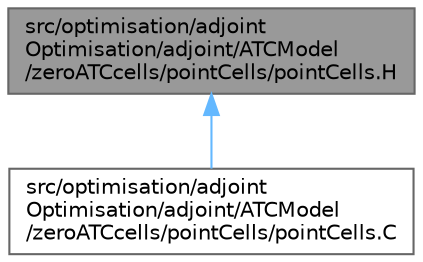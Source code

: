 digraph "src/optimisation/adjointOptimisation/adjoint/ATCModel/zeroATCcells/pointCells/pointCells.H"
{
 // LATEX_PDF_SIZE
  bgcolor="transparent";
  edge [fontname=Helvetica,fontsize=10,labelfontname=Helvetica,labelfontsize=10];
  node [fontname=Helvetica,fontsize=10,shape=box,height=0.2,width=0.4];
  Node1 [id="Node000001",label="src/optimisation/adjoint\lOptimisation/adjoint/ATCModel\l/zeroATCcells/pointCells/pointCells.H",height=0.2,width=0.4,color="gray40", fillcolor="grey60", style="filled", fontcolor="black",tooltip=" "];
  Node1 -> Node2 [id="edge1_Node000001_Node000002",dir="back",color="steelblue1",style="solid",tooltip=" "];
  Node2 [id="Node000002",label="src/optimisation/adjoint\lOptimisation/adjoint/ATCModel\l/zeroATCcells/pointCells/pointCells.C",height=0.2,width=0.4,color="grey40", fillcolor="white", style="filled",URL="$pointCells_8C.html",tooltip=" "];
}

